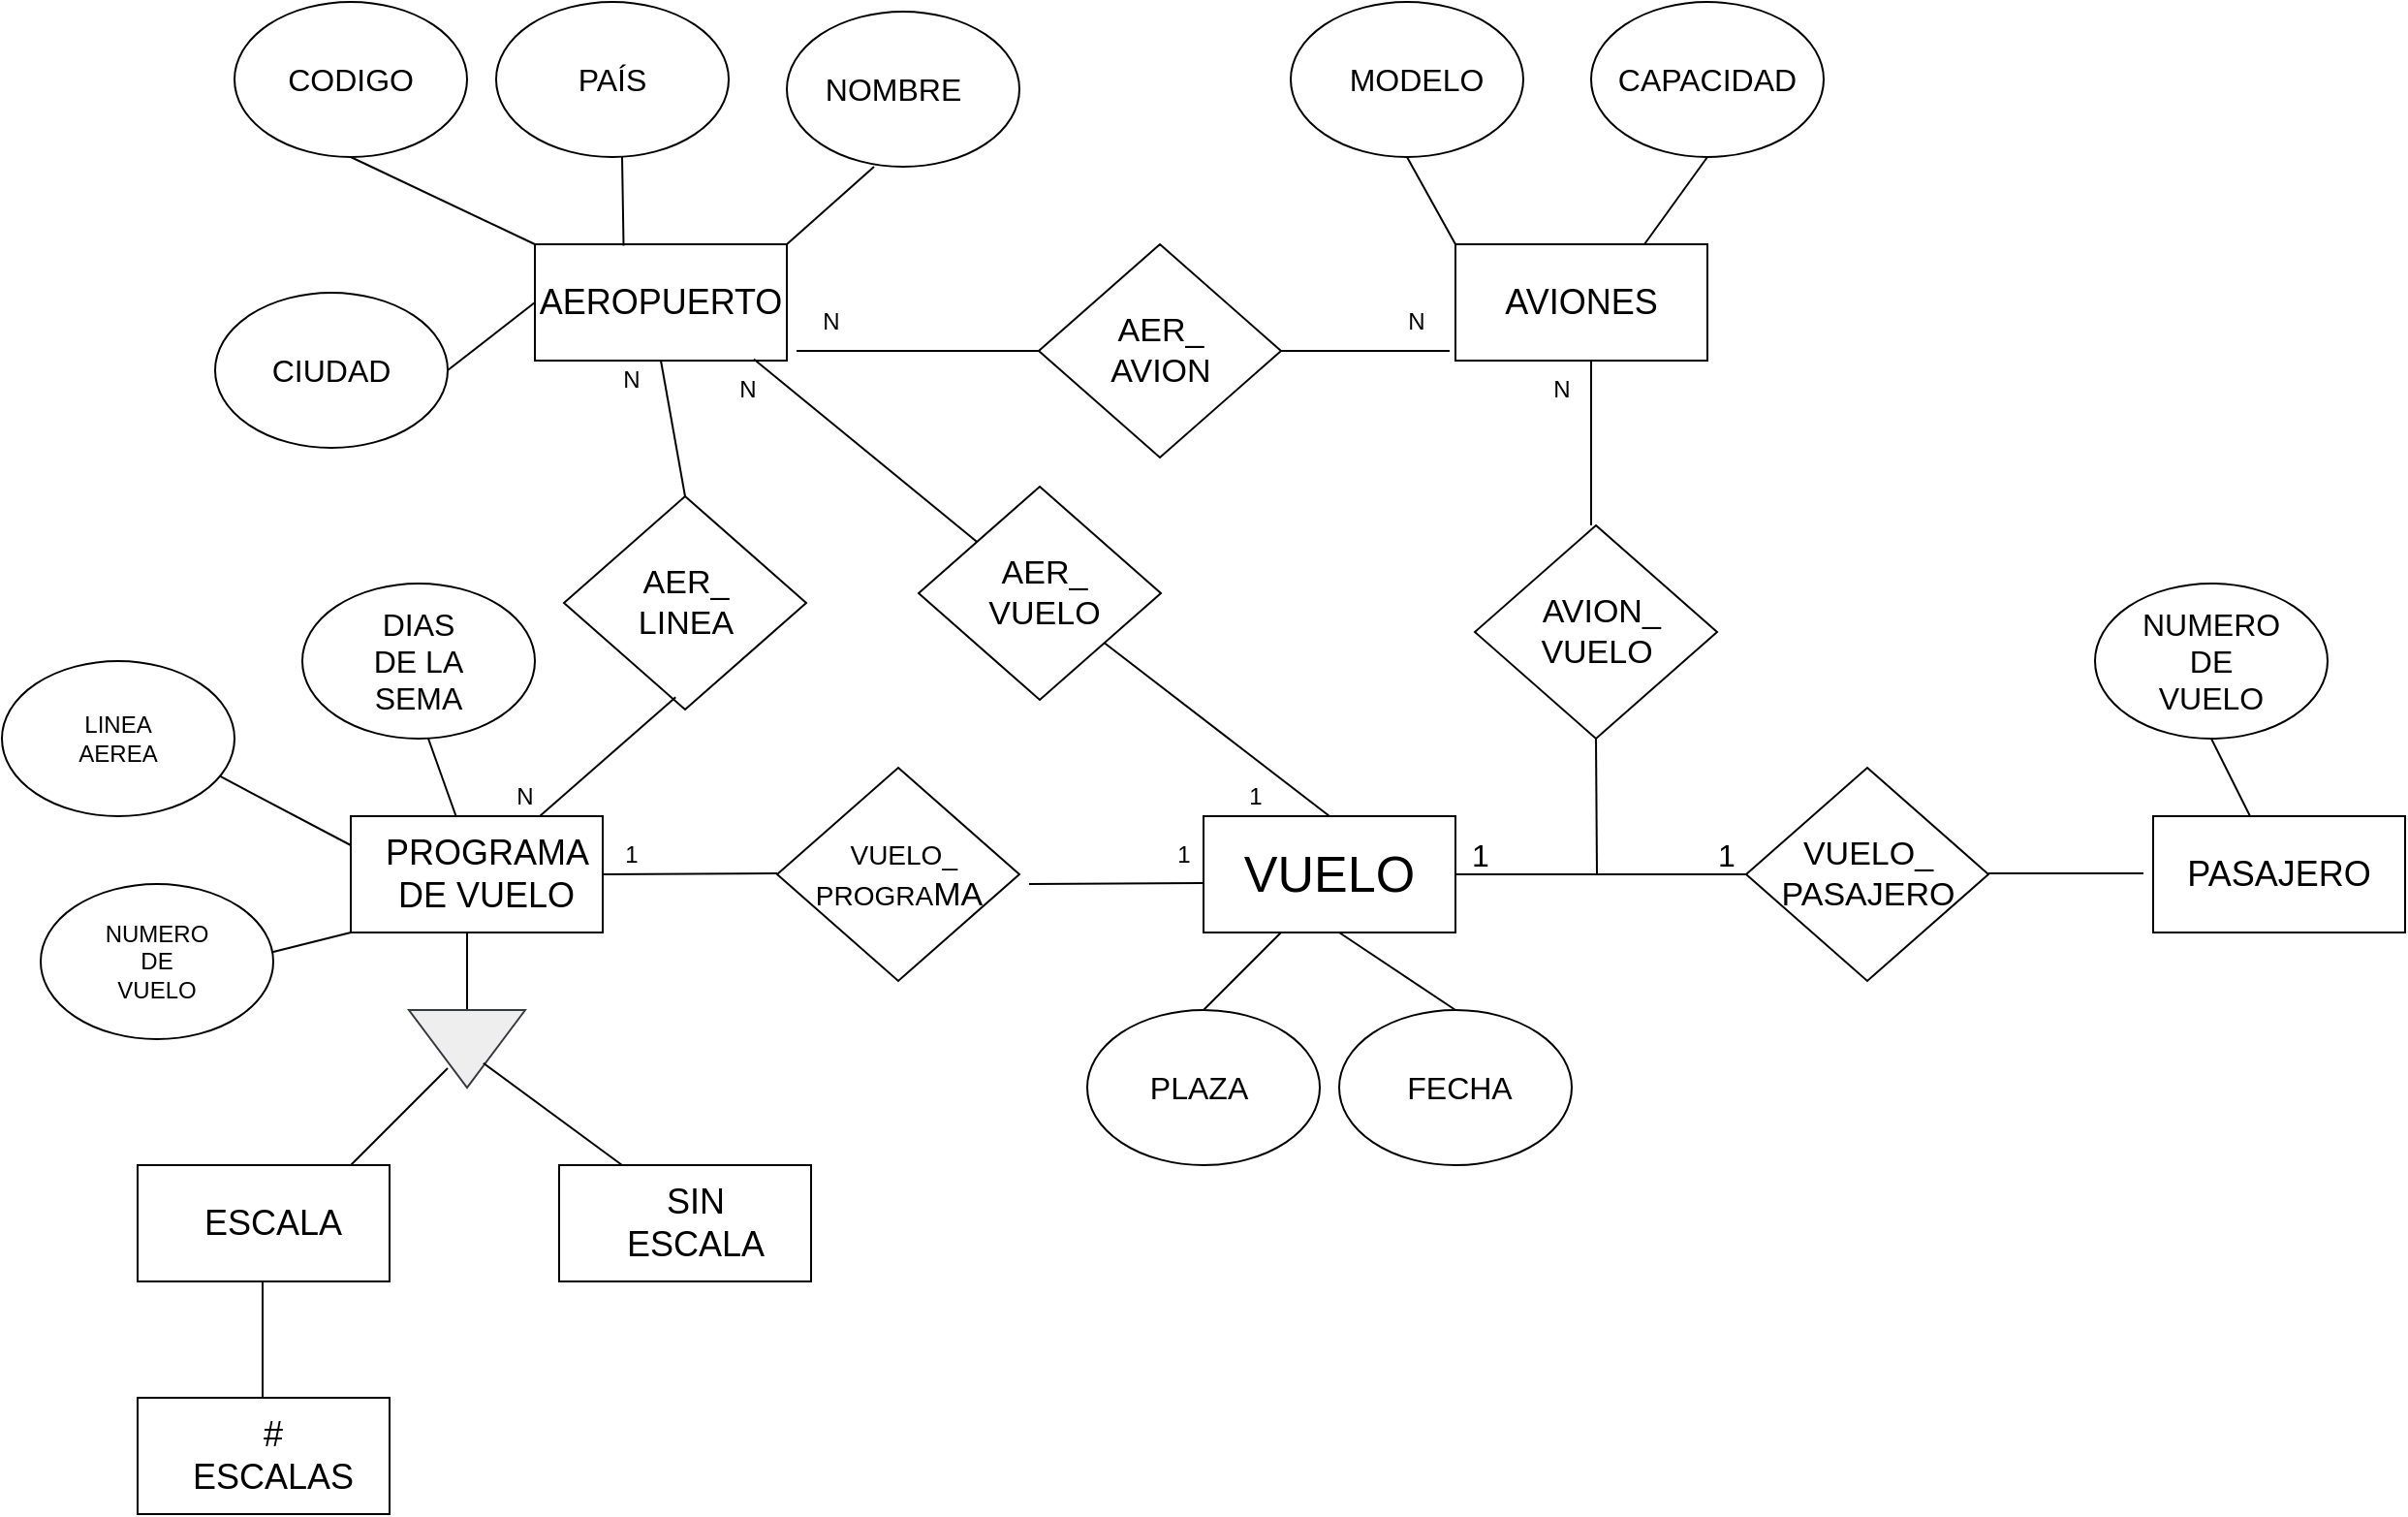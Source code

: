 <mxfile version="24.3.0" type="github">
  <diagram id="R2lEEEUBdFMjLlhIrx00" name="Page-1">
    <mxGraphModel dx="1900" dy="565" grid="1" gridSize="13" guides="1" tooltips="1" connect="1" arrows="1" fold="1" page="1" pageScale="1" pageWidth="850" pageHeight="1100" math="0" shadow="0" extFonts="Permanent Marker^https://fonts.googleapis.com/css?family=Permanent+Marker">
      <root>
        <mxCell id="0" />
        <mxCell id="1" parent="0" />
        <mxCell id="PlArRIf5Hi5UHJ91v6Dw-1" value="" style="rounded=0;whiteSpace=wrap;html=1;" vertex="1" parent="1">
          <mxGeometry x="510" y="480" width="130" height="60" as="geometry" />
        </mxCell>
        <mxCell id="PlArRIf5Hi5UHJ91v6Dw-2" value="&lt;font style=&quot;vertical-align: inherit; font-size: 26px;&quot;&gt;&lt;font style=&quot;vertical-align: inherit; font-size: 26px;&quot;&gt;&lt;font style=&quot;vertical-align: inherit; font-size: 26px;&quot;&gt;&lt;font style=&quot;vertical-align: inherit; font-size: 26px;&quot;&gt;VUELO&lt;/font&gt;&lt;/font&gt;&lt;/font&gt;&lt;/font&gt;" style="text;html=1;align=center;verticalAlign=middle;whiteSpace=wrap;rounded=0;" vertex="1" parent="1">
          <mxGeometry x="535" y="495" width="80" height="30" as="geometry" />
        </mxCell>
        <mxCell id="PlArRIf5Hi5UHJ91v6Dw-3" value="" style="rounded=0;whiteSpace=wrap;html=1;" vertex="1" parent="1">
          <mxGeometry x="165" y="185" width="130" height="60" as="geometry" />
        </mxCell>
        <mxCell id="PlArRIf5Hi5UHJ91v6Dw-4" value="&lt;font style=&quot;font-size: 18px;&quot;&gt;AEROPUERTO&lt;/font&gt;" style="text;html=1;align=center;verticalAlign=middle;whiteSpace=wrap;rounded=0;" vertex="1" parent="1">
          <mxGeometry x="190" y="200" width="80" height="30" as="geometry" />
        </mxCell>
        <mxCell id="PlArRIf5Hi5UHJ91v6Dw-5" value="" style="rounded=0;whiteSpace=wrap;html=1;" vertex="1" parent="1">
          <mxGeometry x="70" y="480" width="130" height="60" as="geometry" />
        </mxCell>
        <mxCell id="PlArRIf5Hi5UHJ91v6Dw-6" value="&lt;span style=&quot;font-size: 18px;&quot;&gt;PROGRAMA DE VUELO&lt;/span&gt;" style="text;html=1;align=center;verticalAlign=middle;whiteSpace=wrap;rounded=0;" vertex="1" parent="1">
          <mxGeometry x="100" y="495" width="80" height="30" as="geometry" />
        </mxCell>
        <mxCell id="PlArRIf5Hi5UHJ91v6Dw-7" value="" style="rounded=0;whiteSpace=wrap;html=1;" vertex="1" parent="1">
          <mxGeometry x="640" y="185" width="130" height="60" as="geometry" />
        </mxCell>
        <mxCell id="PlArRIf5Hi5UHJ91v6Dw-8" value="&lt;span style=&quot;font-size: 18px;&quot;&gt;AVIONES&lt;/span&gt;" style="text;html=1;align=center;verticalAlign=middle;whiteSpace=wrap;rounded=0;" vertex="1" parent="1">
          <mxGeometry x="665" y="200" width="80" height="30" as="geometry" />
        </mxCell>
        <mxCell id="PlArRIf5Hi5UHJ91v6Dw-9" value="" style="rounded=0;whiteSpace=wrap;html=1;" vertex="1" parent="1">
          <mxGeometry x="1000" y="480" width="130" height="60" as="geometry" />
        </mxCell>
        <mxCell id="PlArRIf5Hi5UHJ91v6Dw-10" value="&lt;span style=&quot;font-size: 18px;&quot;&gt;PASAJERO&lt;/span&gt;" style="text;html=1;align=center;verticalAlign=middle;whiteSpace=wrap;rounded=0;" vertex="1" parent="1">
          <mxGeometry x="1025" y="495" width="80" height="30" as="geometry" />
        </mxCell>
        <mxCell id="PlArRIf5Hi5UHJ91v6Dw-11" value="" style="ellipse;whiteSpace=wrap;html=1;" vertex="1" parent="1">
          <mxGeometry x="10" y="60" width="120" height="80" as="geometry" />
        </mxCell>
        <mxCell id="PlArRIf5Hi5UHJ91v6Dw-14" value="&lt;font style=&quot;font-size: 16px;&quot;&gt;CODIGO&lt;/font&gt;" style="text;html=1;align=center;verticalAlign=middle;whiteSpace=wrap;rounded=0;" vertex="1" parent="1">
          <mxGeometry x="40" y="85" width="60" height="30" as="geometry" />
        </mxCell>
        <mxCell id="PlArRIf5Hi5UHJ91v6Dw-15" value="" style="ellipse;whiteSpace=wrap;html=1;" vertex="1" parent="1">
          <mxGeometry x="145" y="60" width="120" height="80" as="geometry" />
        </mxCell>
        <mxCell id="PlArRIf5Hi5UHJ91v6Dw-16" value="&lt;span style=&quot;font-size: 16px;&quot;&gt;PAÍS&lt;/span&gt;" style="text;html=1;align=center;verticalAlign=middle;whiteSpace=wrap;rounded=0;" vertex="1" parent="1">
          <mxGeometry x="175" y="85" width="60" height="30" as="geometry" />
        </mxCell>
        <mxCell id="PlArRIf5Hi5UHJ91v6Dw-19" value="" style="ellipse;whiteSpace=wrap;html=1;" vertex="1" parent="1">
          <mxGeometry y="210" width="120" height="80" as="geometry" />
        </mxCell>
        <mxCell id="PlArRIf5Hi5UHJ91v6Dw-20" value="&lt;span style=&quot;font-size: 16px;&quot;&gt;CIUDAD&lt;/span&gt;" style="text;html=1;align=center;verticalAlign=middle;whiteSpace=wrap;rounded=0;" vertex="1" parent="1">
          <mxGeometry x="30" y="235" width="60" height="30" as="geometry" />
        </mxCell>
        <mxCell id="PlArRIf5Hi5UHJ91v6Dw-21" value="" style="ellipse;whiteSpace=wrap;html=1;" vertex="1" parent="1">
          <mxGeometry x="295" y="65" width="120" height="80" as="geometry" />
        </mxCell>
        <mxCell id="PlArRIf5Hi5UHJ91v6Dw-22" value="&lt;span style=&quot;font-size: 16px;&quot;&gt;NOMBRE&lt;/span&gt;" style="text;html=1;align=center;verticalAlign=middle;whiteSpace=wrap;rounded=0;" vertex="1" parent="1">
          <mxGeometry x="320" y="90" width="60" height="30" as="geometry" />
        </mxCell>
        <mxCell id="PlArRIf5Hi5UHJ91v6Dw-26" value="" style="endArrow=none;html=1;rounded=0;exitX=0.5;exitY=1;exitDx=0;exitDy=0;entryX=0;entryY=0;entryDx=0;entryDy=0;" edge="1" parent="1" source="PlArRIf5Hi5UHJ91v6Dw-11" target="PlArRIf5Hi5UHJ91v6Dw-3">
          <mxGeometry width="50" height="50" relative="1" as="geometry">
            <mxPoint x="70" y="210" as="sourcePoint" />
            <mxPoint x="120" y="160" as="targetPoint" />
          </mxGeometry>
        </mxCell>
        <mxCell id="PlArRIf5Hi5UHJ91v6Dw-28" value="" style="endArrow=none;html=1;rounded=0;exitX=1;exitY=0.5;exitDx=0;exitDy=0;entryX=0;entryY=0.5;entryDx=0;entryDy=0;" edge="1" parent="1" source="PlArRIf5Hi5UHJ91v6Dw-19" target="PlArRIf5Hi5UHJ91v6Dw-3">
          <mxGeometry width="50" height="50" relative="1" as="geometry">
            <mxPoint x="120" y="270" as="sourcePoint" />
            <mxPoint x="160" y="220" as="targetPoint" />
          </mxGeometry>
        </mxCell>
        <mxCell id="PlArRIf5Hi5UHJ91v6Dw-29" value="" style="endArrow=none;html=1;rounded=0;exitX=0.352;exitY=0.013;exitDx=0;exitDy=0;exitPerimeter=0;" edge="1" parent="1" source="PlArRIf5Hi5UHJ91v6Dw-3">
          <mxGeometry width="50" height="50" relative="1" as="geometry">
            <mxPoint x="210" y="180" as="sourcePoint" />
            <mxPoint x="210" y="140" as="targetPoint" />
          </mxGeometry>
        </mxCell>
        <mxCell id="PlArRIf5Hi5UHJ91v6Dw-30" value="" style="endArrow=none;html=1;rounded=0;exitX=1;exitY=0;exitDx=0;exitDy=0;" edge="1" parent="1" source="PlArRIf5Hi5UHJ91v6Dw-3">
          <mxGeometry width="50" height="50" relative="1" as="geometry">
            <mxPoint x="290" y="195" as="sourcePoint" />
            <mxPoint x="340" y="145" as="targetPoint" />
          </mxGeometry>
        </mxCell>
        <mxCell id="PlArRIf5Hi5UHJ91v6Dw-31" value="" style="rhombus;whiteSpace=wrap;html=1;" vertex="1" parent="1">
          <mxGeometry x="425" y="185" width="125" height="110" as="geometry" />
        </mxCell>
        <mxCell id="PlArRIf5Hi5UHJ91v6Dw-32" value="&lt;font style=&quot;font-size: 17px;&quot;&gt;AER_ AVION&lt;/font&gt;" style="text;html=1;align=center;verticalAlign=middle;whiteSpace=wrap;rounded=0;" vertex="1" parent="1">
          <mxGeometry x="457.5" y="225" width="60" height="30" as="geometry" />
        </mxCell>
        <mxCell id="PlArRIf5Hi5UHJ91v6Dw-34" value="" style="endArrow=none;html=1;rounded=0;entryX=0;entryY=0.5;entryDx=0;entryDy=0;" edge="1" parent="1" target="PlArRIf5Hi5UHJ91v6Dw-31">
          <mxGeometry width="50" height="50" relative="1" as="geometry">
            <mxPoint x="300" y="240" as="sourcePoint" />
            <mxPoint x="350" y="230" as="targetPoint" />
          </mxGeometry>
        </mxCell>
        <mxCell id="PlArRIf5Hi5UHJ91v6Dw-35" value="" style="endArrow=none;html=1;rounded=0;entryX=1;entryY=0.5;entryDx=0;entryDy=0;" edge="1" parent="1" target="PlArRIf5Hi5UHJ91v6Dw-31">
          <mxGeometry width="50" height="50" relative="1" as="geometry">
            <mxPoint x="637" y="240" as="sourcePoint" />
            <mxPoint x="555" y="240" as="targetPoint" />
          </mxGeometry>
        </mxCell>
        <mxCell id="PlArRIf5Hi5UHJ91v6Dw-38" value="" style="ellipse;whiteSpace=wrap;html=1;" vertex="1" parent="1">
          <mxGeometry x="555" y="60" width="120" height="80" as="geometry" />
        </mxCell>
        <mxCell id="PlArRIf5Hi5UHJ91v6Dw-39" value="&lt;span style=&quot;font-size: 16px;&quot;&gt;MODELO&lt;/span&gt;" style="text;html=1;align=center;verticalAlign=middle;whiteSpace=wrap;rounded=0;" vertex="1" parent="1">
          <mxGeometry x="590" y="85" width="60" height="30" as="geometry" />
        </mxCell>
        <mxCell id="PlArRIf5Hi5UHJ91v6Dw-42" value="" style="ellipse;whiteSpace=wrap;html=1;" vertex="1" parent="1">
          <mxGeometry x="710" y="60" width="120" height="80" as="geometry" />
        </mxCell>
        <mxCell id="PlArRIf5Hi5UHJ91v6Dw-43" value="&lt;span style=&quot;font-size: 16px;&quot;&gt;CAPACIDAD&lt;/span&gt;" style="text;html=1;align=center;verticalAlign=middle;whiteSpace=wrap;rounded=0;" vertex="1" parent="1">
          <mxGeometry x="740" y="85" width="60" height="30" as="geometry" />
        </mxCell>
        <mxCell id="PlArRIf5Hi5UHJ91v6Dw-45" value="" style="endArrow=none;html=1;rounded=0;entryX=0.5;entryY=1;entryDx=0;entryDy=0;" edge="1" parent="1" target="PlArRIf5Hi5UHJ91v6Dw-38">
          <mxGeometry width="50" height="50" relative="1" as="geometry">
            <mxPoint x="640" y="185" as="sourcePoint" />
            <mxPoint x="690" y="135" as="targetPoint" />
          </mxGeometry>
        </mxCell>
        <mxCell id="PlArRIf5Hi5UHJ91v6Dw-46" value="" style="endArrow=none;html=1;rounded=0;entryX=0.5;entryY=1;entryDx=0;entryDy=0;entryPerimeter=0;exitX=0.75;exitY=0;exitDx=0;exitDy=0;" edge="1" parent="1" source="PlArRIf5Hi5UHJ91v6Dw-7" target="PlArRIf5Hi5UHJ91v6Dw-42">
          <mxGeometry width="50" height="50" relative="1" as="geometry">
            <mxPoint x="740" y="180" as="sourcePoint" />
            <mxPoint x="780" y="140" as="targetPoint" />
          </mxGeometry>
        </mxCell>
        <mxCell id="PlArRIf5Hi5UHJ91v6Dw-47" value="" style="endArrow=none;html=1;rounded=0;" edge="1" parent="1">
          <mxGeometry width="50" height="50" relative="1" as="geometry">
            <mxPoint x="710" y="330" as="sourcePoint" />
            <mxPoint x="710" y="245" as="targetPoint" />
          </mxGeometry>
        </mxCell>
        <mxCell id="PlArRIf5Hi5UHJ91v6Dw-49" value="" style="rhombus;whiteSpace=wrap;html=1;" vertex="1" parent="1">
          <mxGeometry x="650" y="330" width="125" height="110" as="geometry" />
        </mxCell>
        <mxCell id="PlArRIf5Hi5UHJ91v6Dw-50" value="&lt;font style=&quot;font-size: 17px;&quot;&gt;&amp;nbsp;AVION_ VUELO&lt;/font&gt;" style="text;html=1;align=center;verticalAlign=middle;whiteSpace=wrap;rounded=0;" vertex="1" parent="1">
          <mxGeometry x="682.5" y="370" width="60" height="30" as="geometry" />
        </mxCell>
        <mxCell id="PlArRIf5Hi5UHJ91v6Dw-51" value="" style="endArrow=none;html=1;rounded=0;entryX=0.5;entryY=1;entryDx=0;entryDy=0;" edge="1" parent="1" target="PlArRIf5Hi5UHJ91v6Dw-49">
          <mxGeometry width="50" height="50" relative="1" as="geometry">
            <mxPoint x="713" y="510" as="sourcePoint" />
            <mxPoint x="720" y="440" as="targetPoint" />
          </mxGeometry>
        </mxCell>
        <mxCell id="PlArRIf5Hi5UHJ91v6Dw-52" value="" style="endArrow=none;html=1;rounded=0;exitX=1;exitY=0.5;exitDx=0;exitDy=0;entryX=0;entryY=0.5;entryDx=0;entryDy=0;" edge="1" parent="1" source="PlArRIf5Hi5UHJ91v6Dw-1">
          <mxGeometry width="50" height="50" relative="1" as="geometry">
            <mxPoint x="640" y="540" as="sourcePoint" />
            <mxPoint x="800" y="510" as="targetPoint" />
          </mxGeometry>
        </mxCell>
        <mxCell id="PlArRIf5Hi5UHJ91v6Dw-57" value="" style="ellipse;whiteSpace=wrap;html=1;" vertex="1" parent="1">
          <mxGeometry x="580" y="580" width="120" height="80" as="geometry" />
        </mxCell>
        <mxCell id="PlArRIf5Hi5UHJ91v6Dw-58" value="&lt;span style=&quot;font-size: 16px;&quot;&gt;PLAZA VACIA&lt;/span&gt;" style="text;html=1;align=center;verticalAlign=middle;whiteSpace=wrap;rounded=0;" vertex="1" parent="1">
          <mxGeometry x="470" y="595" width="60" height="30" as="geometry" />
        </mxCell>
        <mxCell id="PlArRIf5Hi5UHJ91v6Dw-59" value="" style="ellipse;whiteSpace=wrap;html=1;" vertex="1" parent="1">
          <mxGeometry x="450" y="580" width="120" height="80" as="geometry" />
        </mxCell>
        <mxCell id="PlArRIf5Hi5UHJ91v6Dw-60" value="&lt;span style=&quot;font-size: 16px;&quot;&gt;PLAZA&amp;nbsp;&lt;/span&gt;" style="text;html=1;align=center;verticalAlign=middle;whiteSpace=wrap;rounded=0;" vertex="1" parent="1">
          <mxGeometry x="480" y="605" width="60" height="30" as="geometry" />
        </mxCell>
        <mxCell id="PlArRIf5Hi5UHJ91v6Dw-61" value="&lt;span style=&quot;font-size: 16px;&quot;&gt;&amp;nbsp;FECHA&lt;/span&gt;" style="text;html=1;align=center;verticalAlign=middle;whiteSpace=wrap;rounded=0;" vertex="1" parent="1">
          <mxGeometry x="610" y="605" width="60" height="30" as="geometry" />
        </mxCell>
        <mxCell id="PlArRIf5Hi5UHJ91v6Dw-62" value="" style="endArrow=none;html=1;rounded=0;exitX=0.5;exitY=0;exitDx=0;exitDy=0;" edge="1" parent="1" source="PlArRIf5Hi5UHJ91v6Dw-59">
          <mxGeometry width="50" height="50" relative="1" as="geometry">
            <mxPoint x="500" y="590" as="sourcePoint" />
            <mxPoint x="550" y="540" as="targetPoint" />
          </mxGeometry>
        </mxCell>
        <mxCell id="PlArRIf5Hi5UHJ91v6Dw-63" value="" style="endArrow=none;html=1;rounded=0;exitX=0.5;exitY=0;exitDx=0;exitDy=0;" edge="1" parent="1" source="PlArRIf5Hi5UHJ91v6Dw-57">
          <mxGeometry width="50" height="50" relative="1" as="geometry">
            <mxPoint x="565" y="590" as="sourcePoint" />
            <mxPoint x="580" y="540" as="targetPoint" />
          </mxGeometry>
        </mxCell>
        <mxCell id="PlArRIf5Hi5UHJ91v6Dw-64" value="" style="rhombus;whiteSpace=wrap;html=1;" vertex="1" parent="1">
          <mxGeometry x="363" y="310" width="125" height="110" as="geometry" />
        </mxCell>
        <mxCell id="PlArRIf5Hi5UHJ91v6Dw-65" value="&lt;font style=&quot;font-size: 17px;&quot;&gt;AER_ VUELO&lt;/font&gt;" style="text;html=1;align=center;verticalAlign=middle;whiteSpace=wrap;rounded=0;" vertex="1" parent="1">
          <mxGeometry x="397.5" y="350" width="60" height="30" as="geometry" />
        </mxCell>
        <mxCell id="PlArRIf5Hi5UHJ91v6Dw-67" value="" style="endArrow=none;html=1;rounded=0;entryX=0.869;entryY=0.987;entryDx=0;entryDy=0;entryPerimeter=0;" edge="1" parent="1" source="PlArRIf5Hi5UHJ91v6Dw-64" target="PlArRIf5Hi5UHJ91v6Dw-3">
          <mxGeometry width="50" height="50" relative="1" as="geometry">
            <mxPoint x="240" y="290" as="sourcePoint" />
            <mxPoint x="290" y="240" as="targetPoint" />
          </mxGeometry>
        </mxCell>
        <mxCell id="PlArRIf5Hi5UHJ91v6Dw-68" value="" style="endArrow=none;html=1;rounded=0;exitX=0.5;exitY=0;exitDx=0;exitDy=0;" edge="1" parent="1" source="PlArRIf5Hi5UHJ91v6Dw-1" target="PlArRIf5Hi5UHJ91v6Dw-64">
          <mxGeometry width="50" height="50" relative="1" as="geometry">
            <mxPoint x="460" y="440" as="sourcePoint" />
            <mxPoint x="510" y="390" as="targetPoint" />
          </mxGeometry>
        </mxCell>
        <mxCell id="PlArRIf5Hi5UHJ91v6Dw-69" value="" style="rhombus;whiteSpace=wrap;html=1;" vertex="1" parent="1">
          <mxGeometry x="290" y="455" width="125" height="110" as="geometry" />
        </mxCell>
        <mxCell id="PlArRIf5Hi5UHJ91v6Dw-70" value="&lt;font style=&quot;font-size: 17px;&quot;&gt;&amp;nbsp;&lt;/font&gt;&lt;font style=&quot;font-size: 14px;&quot;&gt;VUELO_ PROGRA&lt;/font&gt;&lt;font style=&quot;font-size: 17px;&quot;&gt;MA&lt;/font&gt;" style="text;html=1;align=center;verticalAlign=middle;whiteSpace=wrap;rounded=0;" vertex="1" parent="1">
          <mxGeometry x="322.5" y="495" width="60" height="30" as="geometry" />
        </mxCell>
        <mxCell id="PlArRIf5Hi5UHJ91v6Dw-72" value="" style="endArrow=none;html=1;rounded=0;" edge="1" parent="1">
          <mxGeometry width="50" height="50" relative="1" as="geometry">
            <mxPoint x="420" y="515" as="sourcePoint" />
            <mxPoint x="510" y="514.5" as="targetPoint" />
          </mxGeometry>
        </mxCell>
        <mxCell id="PlArRIf5Hi5UHJ91v6Dw-73" value="" style="endArrow=none;html=1;rounded=0;" edge="1" parent="1">
          <mxGeometry width="50" height="50" relative="1" as="geometry">
            <mxPoint x="200" y="510" as="sourcePoint" />
            <mxPoint x="290" y="509.5" as="targetPoint" />
          </mxGeometry>
        </mxCell>
        <mxCell id="PlArRIf5Hi5UHJ91v6Dw-85" value="" style="ellipse;whiteSpace=wrap;html=1;" vertex="1" parent="1">
          <mxGeometry x="-90" y="515" width="120" height="80" as="geometry" />
        </mxCell>
        <mxCell id="PlArRIf5Hi5UHJ91v6Dw-86" value="NUMERO DE VUELO" style="text;html=1;align=center;verticalAlign=middle;whiteSpace=wrap;rounded=0;" vertex="1" parent="1">
          <mxGeometry x="-60" y="540" width="60" height="30" as="geometry" />
        </mxCell>
        <mxCell id="PlArRIf5Hi5UHJ91v6Dw-87" value="" style="ellipse;whiteSpace=wrap;html=1;" vertex="1" parent="1">
          <mxGeometry x="-110" y="400" width="120" height="80" as="geometry" />
        </mxCell>
        <mxCell id="PlArRIf5Hi5UHJ91v6Dw-88" value="LINEA AEREA" style="text;html=1;align=center;verticalAlign=middle;whiteSpace=wrap;rounded=0;" vertex="1" parent="1">
          <mxGeometry x="-80" y="425" width="60" height="30" as="geometry" />
        </mxCell>
        <mxCell id="PlArRIf5Hi5UHJ91v6Dw-89" value="" style="ellipse;whiteSpace=wrap;html=1;" vertex="1" parent="1">
          <mxGeometry x="45" y="360" width="120" height="80" as="geometry" />
        </mxCell>
        <mxCell id="PlArRIf5Hi5UHJ91v6Dw-90" value="&lt;span style=&quot;font-size: 16px;&quot;&gt;DIAS DE LA SEMA&lt;/span&gt;" style="text;html=1;align=center;verticalAlign=middle;whiteSpace=wrap;rounded=0;" vertex="1" parent="1">
          <mxGeometry x="75" y="385" width="60" height="30" as="geometry" />
        </mxCell>
        <mxCell id="PlArRIf5Hi5UHJ91v6Dw-91" value="" style="endArrow=none;html=1;rounded=0;" edge="1" parent="1" source="PlArRIf5Hi5UHJ91v6Dw-5">
          <mxGeometry width="50" height="50" relative="1" as="geometry">
            <mxPoint x="60" y="490" as="sourcePoint" />
            <mxPoint x="110" y="440" as="targetPoint" />
          </mxGeometry>
        </mxCell>
        <mxCell id="PlArRIf5Hi5UHJ91v6Dw-92" value="" style="endArrow=none;html=1;rounded=0;exitX=0;exitY=0.25;exitDx=0;exitDy=0;entryX=0.937;entryY=0.742;entryDx=0;entryDy=0;entryPerimeter=0;" edge="1" parent="1" source="PlArRIf5Hi5UHJ91v6Dw-5" target="PlArRIf5Hi5UHJ91v6Dw-87">
          <mxGeometry width="50" height="50" relative="1" as="geometry">
            <mxPoint x="14" y="495" as="sourcePoint" />
            <mxPoint y="455" as="targetPoint" />
          </mxGeometry>
        </mxCell>
        <mxCell id="PlArRIf5Hi5UHJ91v6Dw-93" value="" style="endArrow=none;html=1;rounded=0;exitX=0;exitY=1;exitDx=0;exitDy=0;" edge="1" parent="1" source="PlArRIf5Hi5UHJ91v6Dw-5">
          <mxGeometry width="50" height="50" relative="1" as="geometry">
            <mxPoint x="94" y="586" as="sourcePoint" />
            <mxPoint x="30" y="550" as="targetPoint" />
          </mxGeometry>
        </mxCell>
        <mxCell id="PlArRIf5Hi5UHJ91v6Dw-94" value="" style="endArrow=none;html=1;rounded=0;entryX=0.869;entryY=0.987;entryDx=0;entryDy=0;entryPerimeter=0;exitX=0.5;exitY=0;exitDx=0;exitDy=0;" edge="1" parent="1" source="PlArRIf5Hi5UHJ91v6Dw-97">
          <mxGeometry width="50" height="50" relative="1" as="geometry">
            <mxPoint x="190" y="320" as="sourcePoint" />
            <mxPoint x="230" y="245" as="targetPoint" />
          </mxGeometry>
        </mxCell>
        <mxCell id="PlArRIf5Hi5UHJ91v6Dw-97" value="" style="rhombus;whiteSpace=wrap;html=1;" vertex="1" parent="1">
          <mxGeometry x="180" y="315" width="125" height="110" as="geometry" />
        </mxCell>
        <mxCell id="PlArRIf5Hi5UHJ91v6Dw-98" value="&lt;font style=&quot;font-size: 17px;&quot;&gt;AER_ LINEA&lt;/font&gt;" style="text;html=1;align=center;verticalAlign=middle;whiteSpace=wrap;rounded=0;" vertex="1" parent="1">
          <mxGeometry x="212.5" y="355" width="60" height="30" as="geometry" />
        </mxCell>
        <mxCell id="PlArRIf5Hi5UHJ91v6Dw-100" value="" style="endArrow=none;html=1;rounded=0;exitX=0.75;exitY=0;exitDx=0;exitDy=0;entryX=0.461;entryY=0.942;entryDx=0;entryDy=0;entryPerimeter=0;" edge="1" parent="1" source="PlArRIf5Hi5UHJ91v6Dw-5" target="PlArRIf5Hi5UHJ91v6Dw-97">
          <mxGeometry width="50" height="50" relative="1" as="geometry">
            <mxPoint x="253" y="490" as="sourcePoint" />
            <mxPoint x="240" y="430" as="targetPoint" />
          </mxGeometry>
        </mxCell>
        <mxCell id="PlArRIf5Hi5UHJ91v6Dw-101" value="" style="endArrow=none;html=1;rounded=0;" edge="1" parent="1" source="PlArRIf5Hi5UHJ91v6Dw-102">
          <mxGeometry width="50" height="50" relative="1" as="geometry">
            <mxPoint x="130" y="610" as="sourcePoint" />
            <mxPoint x="130" y="540" as="targetPoint" />
          </mxGeometry>
        </mxCell>
        <mxCell id="PlArRIf5Hi5UHJ91v6Dw-102" value="" style="triangle;whiteSpace=wrap;html=1;direction=south;fillColor=#eeeeee;strokeColor=#36393d;" vertex="1" parent="1">
          <mxGeometry x="100" y="580" width="60" height="40" as="geometry" />
        </mxCell>
        <mxCell id="PlArRIf5Hi5UHJ91v6Dw-103" value="" style="rounded=0;whiteSpace=wrap;html=1;" vertex="1" parent="1">
          <mxGeometry x="-40" y="660" width="130" height="60" as="geometry" />
        </mxCell>
        <mxCell id="PlArRIf5Hi5UHJ91v6Dw-104" value="&lt;span style=&quot;font-size: 18px;&quot;&gt;ESCALA&lt;/span&gt;" style="text;html=1;align=center;verticalAlign=middle;whiteSpace=wrap;rounded=0;" vertex="1" parent="1">
          <mxGeometry x="-10" y="675" width="80" height="30" as="geometry" />
        </mxCell>
        <mxCell id="PlArRIf5Hi5UHJ91v6Dw-105" value="" style="rounded=0;whiteSpace=wrap;html=1;" vertex="1" parent="1">
          <mxGeometry x="177.5" y="660" width="130" height="60" as="geometry" />
        </mxCell>
        <mxCell id="PlArRIf5Hi5UHJ91v6Dw-106" value="&lt;span style=&quot;font-size: 18px;&quot;&gt;SIN ESCALA&lt;/span&gt;" style="text;html=1;align=center;verticalAlign=middle;whiteSpace=wrap;rounded=0;" vertex="1" parent="1">
          <mxGeometry x="207.5" y="675" width="80" height="30" as="geometry" />
        </mxCell>
        <mxCell id="PlArRIf5Hi5UHJ91v6Dw-107" value="" style="endArrow=none;html=1;rounded=0;" edge="1" parent="1">
          <mxGeometry width="50" height="50" relative="1" as="geometry">
            <mxPoint x="24.5" y="780" as="sourcePoint" />
            <mxPoint x="24.5" y="720" as="targetPoint" />
          </mxGeometry>
        </mxCell>
        <mxCell id="PlArRIf5Hi5UHJ91v6Dw-108" value="" style="rounded=0;whiteSpace=wrap;html=1;" vertex="1" parent="1">
          <mxGeometry x="-40" y="780" width="130" height="60" as="geometry" />
        </mxCell>
        <mxCell id="PlArRIf5Hi5UHJ91v6Dw-109" value="&lt;span style=&quot;font-size: 18px;&quot;&gt;# ESCALAS&lt;/span&gt;" style="text;html=1;align=center;verticalAlign=middle;whiteSpace=wrap;rounded=0;" vertex="1" parent="1">
          <mxGeometry x="-10" y="795" width="80" height="30" as="geometry" />
        </mxCell>
        <mxCell id="PlArRIf5Hi5UHJ91v6Dw-110" value="" style="endArrow=none;html=1;rounded=0;" edge="1" parent="1">
          <mxGeometry width="50" height="50" relative="1" as="geometry">
            <mxPoint x="70" y="660" as="sourcePoint" />
            <mxPoint x="120" y="610" as="targetPoint" />
          </mxGeometry>
        </mxCell>
        <mxCell id="PlArRIf5Hi5UHJ91v6Dw-111" value="" style="endArrow=none;html=1;rounded=0;exitX=0.25;exitY=0;exitDx=0;exitDy=0;entryX=0.685;entryY=0.36;entryDx=0;entryDy=0;entryPerimeter=0;" edge="1" parent="1" source="PlArRIf5Hi5UHJ91v6Dw-105" target="PlArRIf5Hi5UHJ91v6Dw-102">
          <mxGeometry width="50" height="50" relative="1" as="geometry">
            <mxPoint x="200" y="650" as="sourcePoint" />
            <mxPoint x="160" y="595" as="targetPoint" />
          </mxGeometry>
        </mxCell>
        <mxCell id="PlArRIf5Hi5UHJ91v6Dw-113" value="" style="endArrow=none;html=1;rounded=0;" edge="1" parent="1">
          <mxGeometry width="50" height="50" relative="1" as="geometry">
            <mxPoint x="915" y="509.5" as="sourcePoint" />
            <mxPoint x="995" y="509.5" as="targetPoint" />
          </mxGeometry>
        </mxCell>
        <mxCell id="PlArRIf5Hi5UHJ91v6Dw-114" value="" style="rhombus;whiteSpace=wrap;html=1;" vertex="1" parent="1">
          <mxGeometry x="790" y="455" width="125" height="110" as="geometry" />
        </mxCell>
        <mxCell id="PlArRIf5Hi5UHJ91v6Dw-115" value="&lt;font style=&quot;font-size: 17px;&quot;&gt;VUELO_ PASAJERO&lt;/font&gt;" style="text;html=1;align=center;verticalAlign=middle;whiteSpace=wrap;rounded=0;" vertex="1" parent="1">
          <mxGeometry x="822.5" y="495" width="60" height="30" as="geometry" />
        </mxCell>
        <mxCell id="PlArRIf5Hi5UHJ91v6Dw-116" value="" style="ellipse;whiteSpace=wrap;html=1;" vertex="1" parent="1">
          <mxGeometry x="970" y="360" width="120" height="80" as="geometry" />
        </mxCell>
        <mxCell id="PlArRIf5Hi5UHJ91v6Dw-117" value="&lt;span style=&quot;font-size: 16px;&quot;&gt;NUMERO DE VUELO&lt;/span&gt;" style="text;html=1;align=center;verticalAlign=middle;whiteSpace=wrap;rounded=0;" vertex="1" parent="1">
          <mxGeometry x="1000" y="385" width="60" height="30" as="geometry" />
        </mxCell>
        <mxCell id="PlArRIf5Hi5UHJ91v6Dw-118" value="" style="endArrow=none;html=1;rounded=0;" edge="1" parent="1" source="PlArRIf5Hi5UHJ91v6Dw-9">
          <mxGeometry width="50" height="50" relative="1" as="geometry">
            <mxPoint x="980" y="490" as="sourcePoint" />
            <mxPoint x="1030" y="440" as="targetPoint" />
          </mxGeometry>
        </mxCell>
        <mxCell id="PlArRIf5Hi5UHJ91v6Dw-123" value="&lt;font style=&quot;font-size: 16px;&quot;&gt;1&lt;/font&gt;" style="text;html=1;align=center;verticalAlign=middle;whiteSpace=wrap;rounded=0;" vertex="1" parent="1">
          <mxGeometry x="622.5" y="485" width="60" height="30" as="geometry" />
        </mxCell>
        <mxCell id="PlArRIf5Hi5UHJ91v6Dw-125" value="&lt;font style=&quot;font-size: 16px;&quot;&gt;1&lt;/font&gt;" style="text;html=1;align=center;verticalAlign=middle;whiteSpace=wrap;rounded=0;" vertex="1" parent="1">
          <mxGeometry x="750" y="485" width="60" height="30" as="geometry" />
        </mxCell>
        <mxCell id="PlArRIf5Hi5UHJ91v6Dw-128" value="N" style="text;html=1;align=center;verticalAlign=middle;whiteSpace=wrap;rounded=0;" vertex="1" parent="1">
          <mxGeometry x="287.5" y="210" width="60" height="30" as="geometry" />
        </mxCell>
        <mxCell id="PlArRIf5Hi5UHJ91v6Dw-131" value="N" style="text;html=1;align=center;verticalAlign=middle;whiteSpace=wrap;rounded=0;" vertex="1" parent="1">
          <mxGeometry x="590" y="210" width="60" height="30" as="geometry" />
        </mxCell>
        <mxCell id="PlArRIf5Hi5UHJ91v6Dw-132" value="N" style="text;html=1;align=center;verticalAlign=middle;whiteSpace=wrap;rounded=0;" vertex="1" parent="1">
          <mxGeometry x="245" y="245" width="60" height="30" as="geometry" />
        </mxCell>
        <mxCell id="PlArRIf5Hi5UHJ91v6Dw-134" value="1" style="text;html=1;align=center;verticalAlign=middle;whiteSpace=wrap;rounded=0;" vertex="1" parent="1">
          <mxGeometry x="507" y="455" width="60" height="30" as="geometry" />
        </mxCell>
        <mxCell id="PlArRIf5Hi5UHJ91v6Dw-135" value="N" style="text;html=1;align=center;verticalAlign=middle;whiteSpace=wrap;rounded=0;" vertex="1" parent="1">
          <mxGeometry x="185" y="240" width="60" height="30" as="geometry" />
        </mxCell>
        <mxCell id="PlArRIf5Hi5UHJ91v6Dw-136" value="N" style="text;html=1;align=center;verticalAlign=middle;whiteSpace=wrap;rounded=0;" vertex="1" parent="1">
          <mxGeometry x="130" y="455" width="60" height="30" as="geometry" />
        </mxCell>
        <mxCell id="PlArRIf5Hi5UHJ91v6Dw-137" value="1" style="text;html=1;align=center;verticalAlign=middle;whiteSpace=wrap;rounded=0;" vertex="1" parent="1">
          <mxGeometry x="185" y="485" width="60" height="30" as="geometry" />
        </mxCell>
        <mxCell id="PlArRIf5Hi5UHJ91v6Dw-138" value="1" style="text;html=1;align=center;verticalAlign=middle;whiteSpace=wrap;rounded=0;" vertex="1" parent="1">
          <mxGeometry x="470" y="485" width="60" height="30" as="geometry" />
        </mxCell>
        <mxCell id="PlArRIf5Hi5UHJ91v6Dw-139" value="N" style="text;html=1;align=center;verticalAlign=middle;whiteSpace=wrap;rounded=0;" vertex="1" parent="1">
          <mxGeometry x="665" y="245" width="60" height="30" as="geometry" />
        </mxCell>
      </root>
    </mxGraphModel>
  </diagram>
</mxfile>
